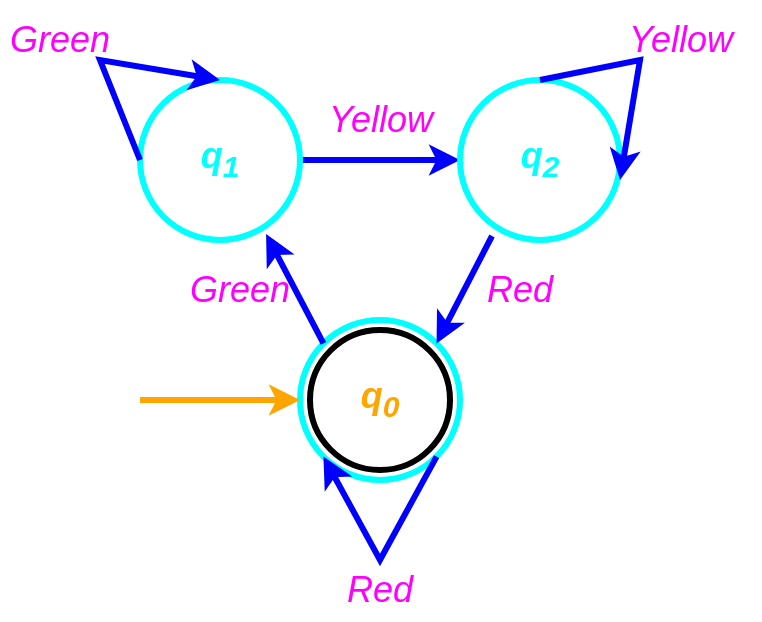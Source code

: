 <mxfile version="20.8.11" type="device"><diagram name="Page-1" id="6mhjSDYcDjuJfcafepIq"><mxGraphModel dx="1434" dy="782" grid="1" gridSize="10" guides="1" tooltips="1" connect="1" arrows="1" fold="1" page="1" pageScale="1" pageWidth="850" pageHeight="1100" math="0" shadow="0"><root><mxCell id="0"/><mxCell id="1" parent="0"/><mxCell id="T445MFgRBgPm2tiY-Y6i-9" value="&lt;font style=&quot;font-size: 18px;&quot; color=&quot;#ff00ff&quot;&gt;&lt;i&gt;Yellow&lt;/i&gt;&lt;/font&gt;" style="text;html=1;align=center;verticalAlign=middle;resizable=0;points=[];autosize=1;strokeColor=none;fillColor=none;" vertex="1" parent="1"><mxGeometry x="230" y="160" width="80" height="40" as="geometry"/></mxCell><mxCell id="T445MFgRBgPm2tiY-Y6i-20" value="" style="ellipse;whiteSpace=wrap;html=1;aspect=fixed;" vertex="1" parent="1"><mxGeometry x="230" y="280" width="80" height="80" as="geometry"/></mxCell><mxCell id="T445MFgRBgPm2tiY-Y6i-1" value="" style="ellipse;whiteSpace=wrap;html=1;aspect=fixed;strokeWidth=3;strokeColor=#00ffff;" vertex="1" parent="1"><mxGeometry x="230" y="280" width="80" height="80" as="geometry"/></mxCell><mxCell id="T445MFgRBgPm2tiY-Y6i-2" value="&lt;i&gt;q&lt;sub&gt;2&lt;/sub&gt;&lt;/i&gt;" style="ellipse;whiteSpace=wrap;html=1;aspect=fixed;" vertex="1" parent="1"><mxGeometry x="310" y="160" width="80" height="80" as="geometry"/></mxCell><mxCell id="T445MFgRBgPm2tiY-Y6i-3" value="&lt;i&gt;q&lt;sub&gt;1&lt;/sub&gt;&lt;/i&gt;" style="ellipse;whiteSpace=wrap;html=1;aspect=fixed;" vertex="1" parent="1"><mxGeometry x="150" y="160" width="80" height="80" as="geometry"/></mxCell><mxCell id="T445MFgRBgPm2tiY-Y6i-4" value="" style="endArrow=classic;html=1;rounded=0;entryX=0.788;entryY=0.963;entryDx=0;entryDy=0;entryPerimeter=0;exitX=0;exitY=0;exitDx=0;exitDy=0;strokeWidth=3;strokeColor=#0000ff;" edge="1" parent="1" source="T445MFgRBgPm2tiY-Y6i-1" target="T445MFgRBgPm2tiY-Y6i-3"><mxGeometry width="50" height="50" relative="1" as="geometry"><mxPoint x="270" y="340" as="sourcePoint"/><mxPoint x="320" y="290" as="targetPoint"/></mxGeometry></mxCell><mxCell id="T445MFgRBgPm2tiY-Y6i-5" value="" style="endArrow=classic;html=1;rounded=0;exitX=1;exitY=0.5;exitDx=0;exitDy=0;entryX=0;entryY=0.5;entryDx=0;entryDy=0;strokeWidth=3;strokeColor=#0000ff;" edge="1" parent="1" source="T445MFgRBgPm2tiY-Y6i-3" target="T445MFgRBgPm2tiY-Y6i-2"><mxGeometry width="50" height="50" relative="1" as="geometry"><mxPoint x="270" y="340" as="sourcePoint"/><mxPoint x="320" y="290" as="targetPoint"/></mxGeometry></mxCell><mxCell id="T445MFgRBgPm2tiY-Y6i-6" value="" style="endArrow=classic;html=1;rounded=0;exitX=0.2;exitY=0.975;exitDx=0;exitDy=0;exitPerimeter=0;entryX=1;entryY=0;entryDx=0;entryDy=0;strokeColor=#0000ff;strokeWidth=3;" edge="1" parent="1" source="T445MFgRBgPm2tiY-Y6i-2" target="T445MFgRBgPm2tiY-Y6i-1"><mxGeometry width="50" height="50" relative="1" as="geometry"><mxPoint x="270" y="340" as="sourcePoint"/><mxPoint x="320" y="290" as="targetPoint"/></mxGeometry></mxCell><mxCell id="T445MFgRBgPm2tiY-Y6i-7" value="&lt;font style=&quot;font-size: 18px;&quot; color=&quot;#ff00ff&quot;&gt;&lt;i&gt;Red&lt;/i&gt;&lt;/font&gt;" style="text;html=1;strokeColor=none;fillColor=none;align=center;verticalAlign=middle;whiteSpace=wrap;rounded=0;" vertex="1" parent="1"><mxGeometry x="310" y="250" width="60" height="30" as="geometry"/></mxCell><mxCell id="T445MFgRBgPm2tiY-Y6i-8" value="&lt;font style=&quot;font-size: 18px;&quot; color=&quot;#ff00ff&quot;&gt;&lt;i&gt;Green&lt;/i&gt;&lt;/font&gt;" style="text;html=1;strokeColor=none;fillColor=none;align=center;verticalAlign=middle;whiteSpace=wrap;rounded=0;" vertex="1" parent="1"><mxGeometry x="170" y="250" width="60" height="30" as="geometry"/></mxCell><mxCell id="T445MFgRBgPm2tiY-Y6i-10" value="&lt;b&gt;&lt;font style=&quot;font-size: 18px;&quot; color=&quot;#FFA500&quot;&gt;&lt;i&gt;q&lt;sub&gt;0&lt;/sub&gt;&lt;/i&gt;&lt;/font&gt;&lt;/b&gt;" style="ellipse;whiteSpace=wrap;html=1;aspect=fixed;strokeWidth=3;" vertex="1" parent="1"><mxGeometry x="235" y="285" width="70" height="70" as="geometry"/></mxCell><mxCell id="T445MFgRBgPm2tiY-Y6i-17" value="" style="endArrow=classic;html=1;rounded=0;exitX=1;exitY=1;exitDx=0;exitDy=0;entryX=0;entryY=1;entryDx=0;entryDy=0;strokeWidth=3;strokeColor=#0000ff;" edge="1" parent="1" source="T445MFgRBgPm2tiY-Y6i-1" target="T445MFgRBgPm2tiY-Y6i-20"><mxGeometry width="50" height="50" relative="1" as="geometry"><mxPoint x="510" y="420" as="sourcePoint"/><mxPoint x="210" y="440" as="targetPoint"/><Array as="points"><mxPoint x="270" y="400"/></Array></mxGeometry></mxCell><mxCell id="T445MFgRBgPm2tiY-Y6i-18" value="&lt;b&gt;&lt;font style=&quot;font-size: 18px;&quot; color=&quot;#00FFFF&quot;&gt;&lt;i&gt;q&lt;sub&gt;2&lt;/sub&gt;&lt;/i&gt;&lt;/font&gt;&lt;/b&gt;" style="ellipse;whiteSpace=wrap;html=1;aspect=fixed;strokeWidth=3;strokeColor=#00FFFF;" vertex="1" parent="1"><mxGeometry x="310" y="160" width="80" height="80" as="geometry"/></mxCell><mxCell id="T445MFgRBgPm2tiY-Y6i-19" value="&lt;b&gt;&lt;font style=&quot;font-size: 18px;&quot; color=&quot;#00FFFF&quot;&gt;&lt;i&gt;q&lt;sub&gt;1&lt;/sub&gt;&lt;/i&gt;&lt;/font&gt;&lt;/b&gt;" style="ellipse;whiteSpace=wrap;html=1;aspect=fixed;strokeWidth=3;strokeColor=#00ffff;" vertex="1" parent="1"><mxGeometry x="150" y="160" width="80" height="80" as="geometry"/></mxCell><mxCell id="T445MFgRBgPm2tiY-Y6i-21" value="" style="endArrow=classic;html=1;rounded=0;exitX=0.5;exitY=0;exitDx=0;exitDy=0;strokeWidth=3;strokeColor=#0000ff;" edge="1" parent="1" source="T445MFgRBgPm2tiY-Y6i-18"><mxGeometry width="50" height="50" relative="1" as="geometry"><mxPoint x="510" y="420" as="sourcePoint"/><mxPoint x="390" y="210" as="targetPoint"/><Array as="points"><mxPoint x="400" y="150"/></Array></mxGeometry></mxCell><mxCell id="T445MFgRBgPm2tiY-Y6i-22" value="" style="endArrow=classic;html=1;rounded=0;entryX=0.5;entryY=0;entryDx=0;entryDy=0;exitX=0;exitY=0.5;exitDx=0;exitDy=0;strokeWidth=3;strokeColor=#0000ff;" edge="1" parent="1" source="T445MFgRBgPm2tiY-Y6i-19" target="T445MFgRBgPm2tiY-Y6i-19"><mxGeometry width="50" height="50" relative="1" as="geometry"><mxPoint x="240" y="300" as="sourcePoint"/><mxPoint x="290" y="250" as="targetPoint"/><Array as="points"><mxPoint x="130" y="150"/></Array></mxGeometry></mxCell><mxCell id="T445MFgRBgPm2tiY-Y6i-23" value="&lt;font style=&quot;font-size: 18px;&quot; color=&quot;#ff00ff&quot;&gt;&lt;i&gt;Red&lt;/i&gt;&lt;/font&gt;" style="text;html=1;strokeColor=none;fillColor=none;align=center;verticalAlign=middle;whiteSpace=wrap;rounded=0;" vertex="1" parent="1"><mxGeometry x="240" y="400" width="60" height="30" as="geometry"/></mxCell><mxCell id="T445MFgRBgPm2tiY-Y6i-24" value="&lt;font style=&quot;font-size: 18px;&quot; color=&quot;#ff00ff&quot;&gt;&lt;i&gt;Green&lt;/i&gt;&lt;/font&gt;" style="text;html=1;strokeColor=none;fillColor=none;align=center;verticalAlign=middle;whiteSpace=wrap;rounded=0;" vertex="1" parent="1"><mxGeometry x="80" y="125" width="60" height="30" as="geometry"/></mxCell><mxCell id="T445MFgRBgPm2tiY-Y6i-25" value="&lt;font style=&quot;font-size: 18px;&quot; color=&quot;#ff00ff&quot;&gt;&lt;i&gt;Yellow&lt;/i&gt;&lt;/font&gt;" style="text;html=1;align=center;verticalAlign=middle;resizable=0;points=[];autosize=1;strokeColor=none;fillColor=none;" vertex="1" parent="1"><mxGeometry x="380" y="120" width="80" height="40" as="geometry"/></mxCell><mxCell id="T445MFgRBgPm2tiY-Y6i-30" value="" style="endArrow=classic;html=1;rounded=0;strokeColor=#FFA500;strokeWidth=3;fontSize=18;fontColor=#ff00ff;" edge="1" parent="1"><mxGeometry width="50" height="50" relative="1" as="geometry"><mxPoint x="150" y="320" as="sourcePoint"/><mxPoint x="230" y="320" as="targetPoint"/></mxGeometry></mxCell></root></mxGraphModel></diagram></mxfile>